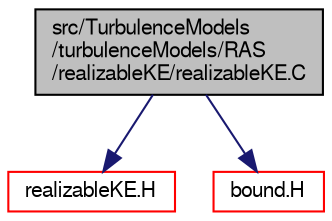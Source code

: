 digraph "src/TurbulenceModels/turbulenceModels/RAS/realizableKE/realizableKE.C"
{
  bgcolor="transparent";
  edge [fontname="FreeSans",fontsize="10",labelfontname="FreeSans",labelfontsize="10"];
  node [fontname="FreeSans",fontsize="10",shape=record];
  Node1 [label="src/TurbulenceModels\l/turbulenceModels/RAS\l/realizableKE/realizableKE.C",height=0.2,width=0.4,color="black", fillcolor="grey75", style="filled" fontcolor="black"];
  Node1 -> Node2 [color="midnightblue",fontsize="10",style="solid",fontname="FreeSans"];
  Node2 [label="realizableKE.H",height=0.2,width=0.4,color="red",URL="$a10216.html"];
  Node1 -> Node3 [color="midnightblue",fontsize="10",style="solid",fontname="FreeSans"];
  Node3 [label="bound.H",height=0.2,width=0.4,color="red",URL="$a04643.html",tooltip="Bound the given scalar field if it has gone unbounded. "];
}
